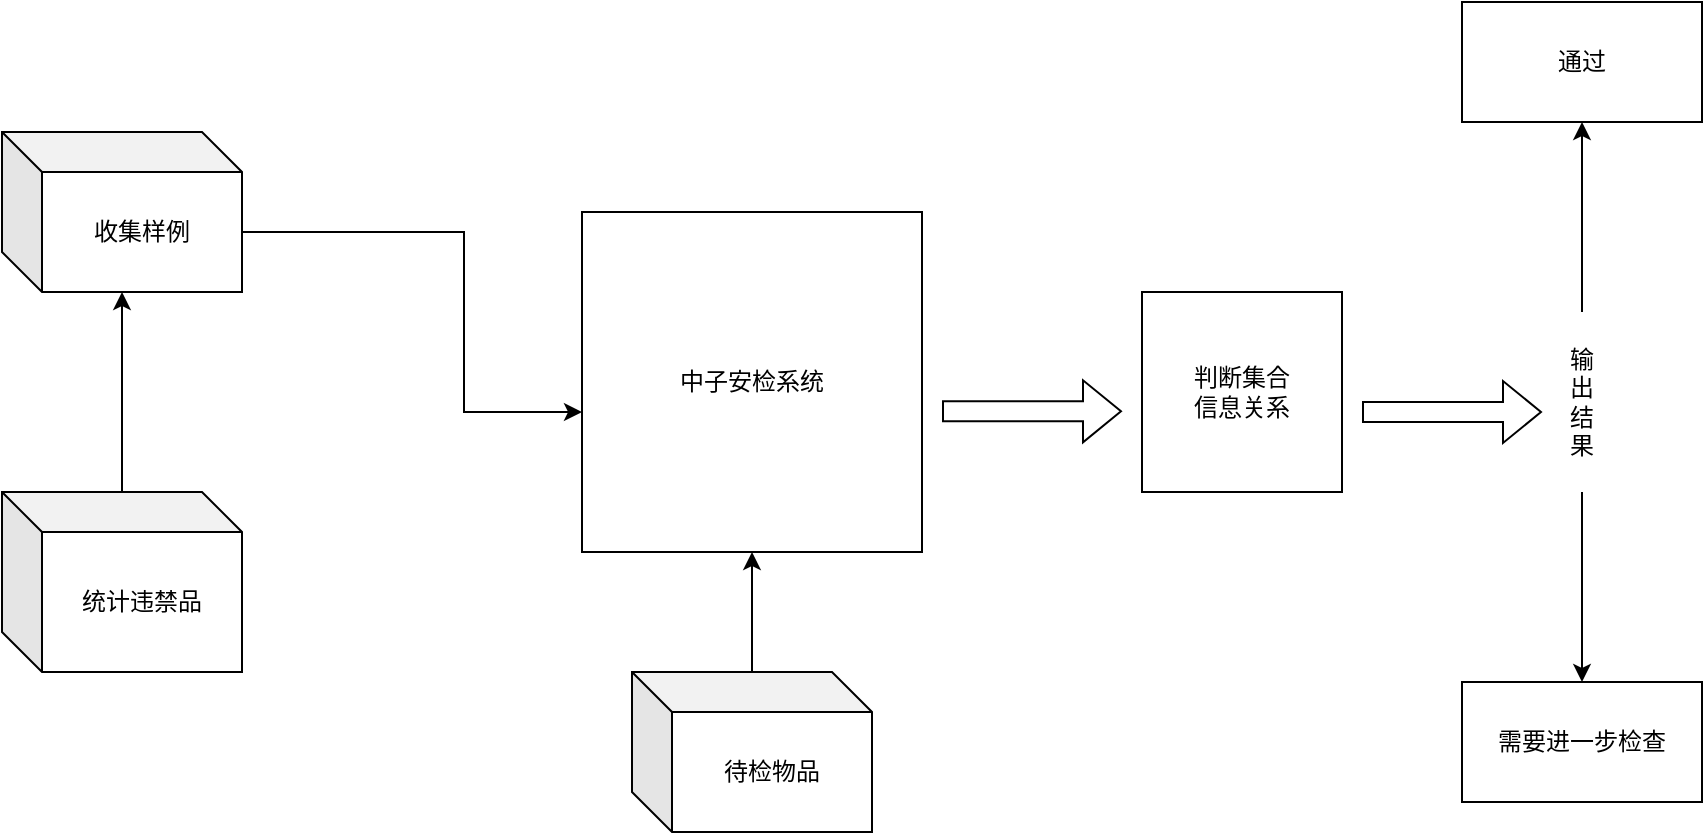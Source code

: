 <mxfile version="22.1.16" type="github">
  <diagram name="Page-1" id="VCpJiN9lBQyXpbsmq7-H">
    <mxGraphModel dx="1426" dy="751" grid="1" gridSize="10" guides="1" tooltips="1" connect="1" arrows="1" fold="1" page="1" pageScale="1" pageWidth="850" pageHeight="1100" math="0" shadow="0">
      <root>
        <mxCell id="0" />
        <mxCell id="1" parent="0" />
        <mxCell id="DWnoM8MXpBWE4JJVsXHj-11" style="edgeStyle=orthogonalEdgeStyle;rounded=0;orthogonalLoop=1;jettySize=auto;html=1;" edge="1" parent="1" source="DWnoM8MXpBWE4JJVsXHj-1" target="DWnoM8MXpBWE4JJVsXHj-2">
          <mxGeometry relative="1" as="geometry" />
        </mxCell>
        <mxCell id="DWnoM8MXpBWE4JJVsXHj-1" value="统计违禁品" style="shape=cube;whiteSpace=wrap;html=1;boundedLbl=1;backgroundOutline=1;darkOpacity=0.05;darkOpacity2=0.1;" vertex="1" parent="1">
          <mxGeometry x="30" y="460" width="120" height="90" as="geometry" />
        </mxCell>
        <mxCell id="DWnoM8MXpBWE4JJVsXHj-3" style="edgeStyle=orthogonalEdgeStyle;rounded=0;orthogonalLoop=1;jettySize=auto;html=1;exitX=0;exitY=0;exitDx=120;exitDy=50;exitPerimeter=0;" edge="1" parent="1" source="DWnoM8MXpBWE4JJVsXHj-2">
          <mxGeometry relative="1" as="geometry">
            <mxPoint x="320" y="420" as="targetPoint" />
            <mxPoint x="160" y="330" as="sourcePoint" />
            <Array as="points">
              <mxPoint x="261" y="330" />
              <mxPoint x="261" y="420" />
            </Array>
          </mxGeometry>
        </mxCell>
        <mxCell id="DWnoM8MXpBWE4JJVsXHj-2" value="收集样例" style="shape=cube;whiteSpace=wrap;html=1;boundedLbl=1;backgroundOutline=1;darkOpacity=0.05;darkOpacity2=0.1;" vertex="1" parent="1">
          <mxGeometry x="30" y="280" width="120" height="80" as="geometry" />
        </mxCell>
        <mxCell id="DWnoM8MXpBWE4JJVsXHj-5" value="中子安检系统" style="whiteSpace=wrap;html=1;aspect=fixed;" vertex="1" parent="1">
          <mxGeometry x="320" y="320" width="170" height="170" as="geometry" />
        </mxCell>
        <mxCell id="DWnoM8MXpBWE4JJVsXHj-8" style="edgeStyle=orthogonalEdgeStyle;rounded=0;orthogonalLoop=1;jettySize=auto;html=1;entryX=0.5;entryY=1;entryDx=0;entryDy=0;" edge="1" parent="1" source="DWnoM8MXpBWE4JJVsXHj-7" target="DWnoM8MXpBWE4JJVsXHj-5">
          <mxGeometry relative="1" as="geometry" />
        </mxCell>
        <mxCell id="DWnoM8MXpBWE4JJVsXHj-7" value="待检物品" style="shape=cube;whiteSpace=wrap;html=1;boundedLbl=1;backgroundOutline=1;darkOpacity=0.05;darkOpacity2=0.1;" vertex="1" parent="1">
          <mxGeometry x="345" y="550" width="120" height="80" as="geometry" />
        </mxCell>
        <mxCell id="DWnoM8MXpBWE4JJVsXHj-9" value="" style="shape=flexArrow;endArrow=classic;html=1;rounded=0;" edge="1" parent="1">
          <mxGeometry width="50" height="50" relative="1" as="geometry">
            <mxPoint x="500" y="419.66" as="sourcePoint" />
            <mxPoint x="590" y="419.66" as="targetPoint" />
          </mxGeometry>
        </mxCell>
        <mxCell id="DWnoM8MXpBWE4JJVsXHj-10" value="判断集合&lt;br&gt;信息关系" style="whiteSpace=wrap;html=1;aspect=fixed;" vertex="1" parent="1">
          <mxGeometry x="600" y="360" width="100" height="100" as="geometry" />
        </mxCell>
        <mxCell id="DWnoM8MXpBWE4JJVsXHj-12" value="" style="shape=flexArrow;endArrow=classic;html=1;rounded=0;" edge="1" parent="1">
          <mxGeometry width="50" height="50" relative="1" as="geometry">
            <mxPoint x="710" y="420" as="sourcePoint" />
            <mxPoint x="800" y="420" as="targetPoint" />
          </mxGeometry>
        </mxCell>
        <mxCell id="DWnoM8MXpBWE4JJVsXHj-16" value="" style="edgeStyle=orthogonalEdgeStyle;rounded=0;orthogonalLoop=1;jettySize=auto;html=1;" edge="1" parent="1" source="DWnoM8MXpBWE4JJVsXHj-13" target="DWnoM8MXpBWE4JJVsXHj-15">
          <mxGeometry relative="1" as="geometry" />
        </mxCell>
        <mxCell id="DWnoM8MXpBWE4JJVsXHj-18" value="" style="edgeStyle=orthogonalEdgeStyle;rounded=0;orthogonalLoop=1;jettySize=auto;html=1;" edge="1" parent="1" source="DWnoM8MXpBWE4JJVsXHj-13" target="DWnoM8MXpBWE4JJVsXHj-17">
          <mxGeometry relative="1" as="geometry" />
        </mxCell>
        <mxCell id="DWnoM8MXpBWE4JJVsXHj-13" value="输&lt;br&gt;出&lt;br&gt;结&lt;br&gt;果" style="text;html=1;strokeColor=none;fillColor=none;align=center;verticalAlign=middle;whiteSpace=wrap;rounded=0;" vertex="1" parent="1">
          <mxGeometry x="790" y="370" width="60" height="90" as="geometry" />
        </mxCell>
        <mxCell id="DWnoM8MXpBWE4JJVsXHj-15" value="通过" style="whiteSpace=wrap;html=1;" vertex="1" parent="1">
          <mxGeometry x="760" y="215" width="120" height="60" as="geometry" />
        </mxCell>
        <mxCell id="DWnoM8MXpBWE4JJVsXHj-17" value="需要进一步检查" style="whiteSpace=wrap;html=1;" vertex="1" parent="1">
          <mxGeometry x="760" y="555" width="120" height="60" as="geometry" />
        </mxCell>
      </root>
    </mxGraphModel>
  </diagram>
</mxfile>
